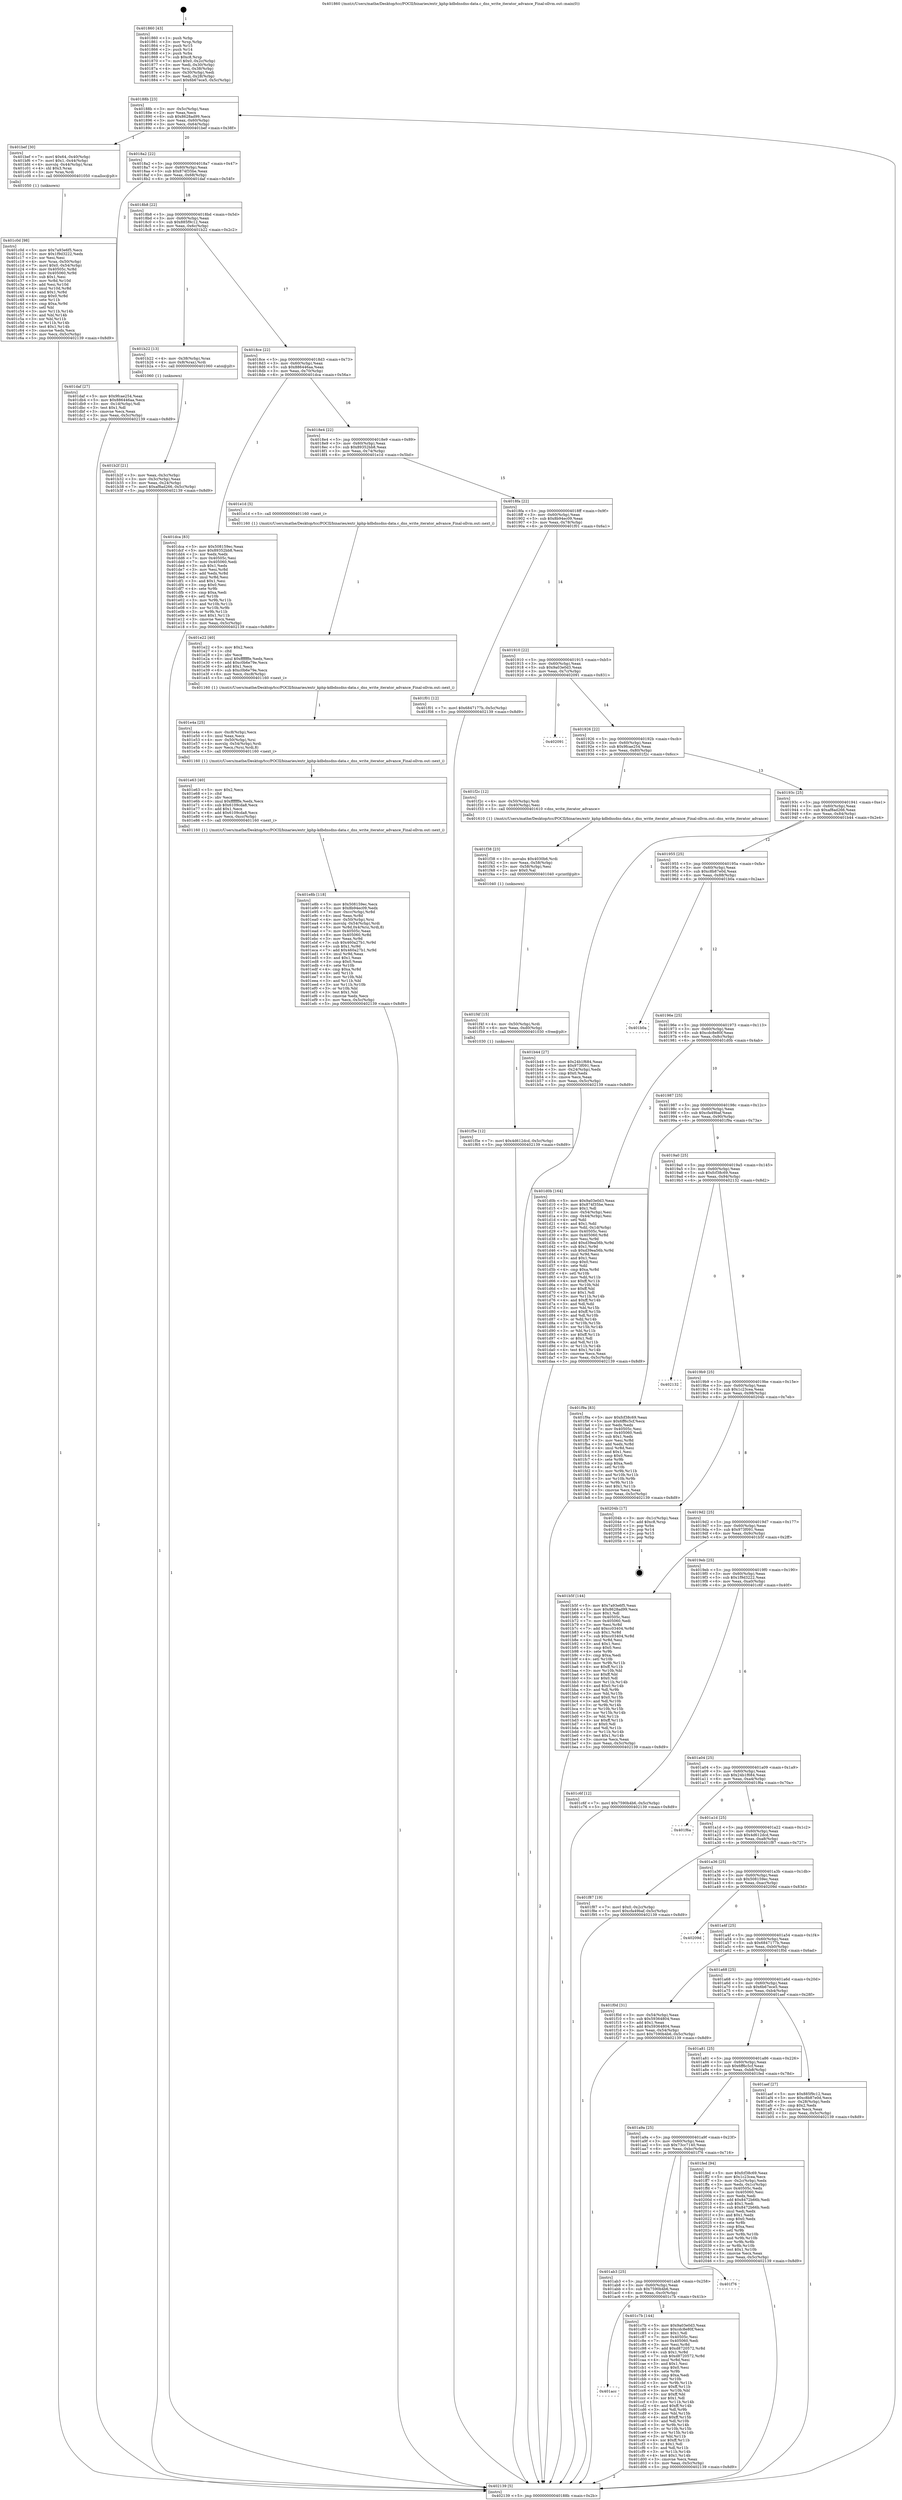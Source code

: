 digraph "0x401860" {
  label = "0x401860 (/mnt/c/Users/mathe/Desktop/tcc/POCII/binaries/extr_kphp-kdbdnsdns-data.c_dns_write_iterator_advance_Final-ollvm.out::main(0))"
  labelloc = "t"
  node[shape=record]

  Entry [label="",width=0.3,height=0.3,shape=circle,fillcolor=black,style=filled]
  "0x40188b" [label="{
     0x40188b [23]\l
     | [instrs]\l
     &nbsp;&nbsp;0x40188b \<+3\>: mov -0x5c(%rbp),%eax\l
     &nbsp;&nbsp;0x40188e \<+2\>: mov %eax,%ecx\l
     &nbsp;&nbsp;0x401890 \<+6\>: sub $0x8628ad99,%ecx\l
     &nbsp;&nbsp;0x401896 \<+3\>: mov %eax,-0x60(%rbp)\l
     &nbsp;&nbsp;0x401899 \<+3\>: mov %ecx,-0x64(%rbp)\l
     &nbsp;&nbsp;0x40189c \<+6\>: je 0000000000401bef \<main+0x38f\>\l
  }"]
  "0x401bef" [label="{
     0x401bef [30]\l
     | [instrs]\l
     &nbsp;&nbsp;0x401bef \<+7\>: movl $0x64,-0x40(%rbp)\l
     &nbsp;&nbsp;0x401bf6 \<+7\>: movl $0x1,-0x44(%rbp)\l
     &nbsp;&nbsp;0x401bfd \<+4\>: movslq -0x44(%rbp),%rax\l
     &nbsp;&nbsp;0x401c01 \<+4\>: shl $0x3,%rax\l
     &nbsp;&nbsp;0x401c05 \<+3\>: mov %rax,%rdi\l
     &nbsp;&nbsp;0x401c08 \<+5\>: call 0000000000401050 \<malloc@plt\>\l
     | [calls]\l
     &nbsp;&nbsp;0x401050 \{1\} (unknown)\l
  }"]
  "0x4018a2" [label="{
     0x4018a2 [22]\l
     | [instrs]\l
     &nbsp;&nbsp;0x4018a2 \<+5\>: jmp 00000000004018a7 \<main+0x47\>\l
     &nbsp;&nbsp;0x4018a7 \<+3\>: mov -0x60(%rbp),%eax\l
     &nbsp;&nbsp;0x4018aa \<+5\>: sub $0x874f35be,%eax\l
     &nbsp;&nbsp;0x4018af \<+3\>: mov %eax,-0x68(%rbp)\l
     &nbsp;&nbsp;0x4018b2 \<+6\>: je 0000000000401daf \<main+0x54f\>\l
  }"]
  Exit [label="",width=0.3,height=0.3,shape=circle,fillcolor=black,style=filled,peripheries=2]
  "0x401daf" [label="{
     0x401daf [27]\l
     | [instrs]\l
     &nbsp;&nbsp;0x401daf \<+5\>: mov $0x9fcae254,%eax\l
     &nbsp;&nbsp;0x401db4 \<+5\>: mov $0x886446aa,%ecx\l
     &nbsp;&nbsp;0x401db9 \<+3\>: mov -0x1d(%rbp),%dl\l
     &nbsp;&nbsp;0x401dbc \<+3\>: test $0x1,%dl\l
     &nbsp;&nbsp;0x401dbf \<+3\>: cmovne %ecx,%eax\l
     &nbsp;&nbsp;0x401dc2 \<+3\>: mov %eax,-0x5c(%rbp)\l
     &nbsp;&nbsp;0x401dc5 \<+5\>: jmp 0000000000402139 \<main+0x8d9\>\l
  }"]
  "0x4018b8" [label="{
     0x4018b8 [22]\l
     | [instrs]\l
     &nbsp;&nbsp;0x4018b8 \<+5\>: jmp 00000000004018bd \<main+0x5d\>\l
     &nbsp;&nbsp;0x4018bd \<+3\>: mov -0x60(%rbp),%eax\l
     &nbsp;&nbsp;0x4018c0 \<+5\>: sub $0x885f9c12,%eax\l
     &nbsp;&nbsp;0x4018c5 \<+3\>: mov %eax,-0x6c(%rbp)\l
     &nbsp;&nbsp;0x4018c8 \<+6\>: je 0000000000401b22 \<main+0x2c2\>\l
  }"]
  "0x401f5e" [label="{
     0x401f5e [12]\l
     | [instrs]\l
     &nbsp;&nbsp;0x401f5e \<+7\>: movl $0x4d612dcd,-0x5c(%rbp)\l
     &nbsp;&nbsp;0x401f65 \<+5\>: jmp 0000000000402139 \<main+0x8d9\>\l
  }"]
  "0x401b22" [label="{
     0x401b22 [13]\l
     | [instrs]\l
     &nbsp;&nbsp;0x401b22 \<+4\>: mov -0x38(%rbp),%rax\l
     &nbsp;&nbsp;0x401b26 \<+4\>: mov 0x8(%rax),%rdi\l
     &nbsp;&nbsp;0x401b2a \<+5\>: call 0000000000401060 \<atoi@plt\>\l
     | [calls]\l
     &nbsp;&nbsp;0x401060 \{1\} (unknown)\l
  }"]
  "0x4018ce" [label="{
     0x4018ce [22]\l
     | [instrs]\l
     &nbsp;&nbsp;0x4018ce \<+5\>: jmp 00000000004018d3 \<main+0x73\>\l
     &nbsp;&nbsp;0x4018d3 \<+3\>: mov -0x60(%rbp),%eax\l
     &nbsp;&nbsp;0x4018d6 \<+5\>: sub $0x886446aa,%eax\l
     &nbsp;&nbsp;0x4018db \<+3\>: mov %eax,-0x70(%rbp)\l
     &nbsp;&nbsp;0x4018de \<+6\>: je 0000000000401dca \<main+0x56a\>\l
  }"]
  "0x401f4f" [label="{
     0x401f4f [15]\l
     | [instrs]\l
     &nbsp;&nbsp;0x401f4f \<+4\>: mov -0x50(%rbp),%rdi\l
     &nbsp;&nbsp;0x401f53 \<+6\>: mov %eax,-0xd0(%rbp)\l
     &nbsp;&nbsp;0x401f59 \<+5\>: call 0000000000401030 \<free@plt\>\l
     | [calls]\l
     &nbsp;&nbsp;0x401030 \{1\} (unknown)\l
  }"]
  "0x401dca" [label="{
     0x401dca [83]\l
     | [instrs]\l
     &nbsp;&nbsp;0x401dca \<+5\>: mov $0x508159ec,%eax\l
     &nbsp;&nbsp;0x401dcf \<+5\>: mov $0x89352bb8,%ecx\l
     &nbsp;&nbsp;0x401dd4 \<+2\>: xor %edx,%edx\l
     &nbsp;&nbsp;0x401dd6 \<+7\>: mov 0x40505c,%esi\l
     &nbsp;&nbsp;0x401ddd \<+7\>: mov 0x405060,%edi\l
     &nbsp;&nbsp;0x401de4 \<+3\>: sub $0x1,%edx\l
     &nbsp;&nbsp;0x401de7 \<+3\>: mov %esi,%r8d\l
     &nbsp;&nbsp;0x401dea \<+3\>: add %edx,%r8d\l
     &nbsp;&nbsp;0x401ded \<+4\>: imul %r8d,%esi\l
     &nbsp;&nbsp;0x401df1 \<+3\>: and $0x1,%esi\l
     &nbsp;&nbsp;0x401df4 \<+3\>: cmp $0x0,%esi\l
     &nbsp;&nbsp;0x401df7 \<+4\>: sete %r9b\l
     &nbsp;&nbsp;0x401dfb \<+3\>: cmp $0xa,%edi\l
     &nbsp;&nbsp;0x401dfe \<+4\>: setl %r10b\l
     &nbsp;&nbsp;0x401e02 \<+3\>: mov %r9b,%r11b\l
     &nbsp;&nbsp;0x401e05 \<+3\>: and %r10b,%r11b\l
     &nbsp;&nbsp;0x401e08 \<+3\>: xor %r10b,%r9b\l
     &nbsp;&nbsp;0x401e0b \<+3\>: or %r9b,%r11b\l
     &nbsp;&nbsp;0x401e0e \<+4\>: test $0x1,%r11b\l
     &nbsp;&nbsp;0x401e12 \<+3\>: cmovne %ecx,%eax\l
     &nbsp;&nbsp;0x401e15 \<+3\>: mov %eax,-0x5c(%rbp)\l
     &nbsp;&nbsp;0x401e18 \<+5\>: jmp 0000000000402139 \<main+0x8d9\>\l
  }"]
  "0x4018e4" [label="{
     0x4018e4 [22]\l
     | [instrs]\l
     &nbsp;&nbsp;0x4018e4 \<+5\>: jmp 00000000004018e9 \<main+0x89\>\l
     &nbsp;&nbsp;0x4018e9 \<+3\>: mov -0x60(%rbp),%eax\l
     &nbsp;&nbsp;0x4018ec \<+5\>: sub $0x89352bb8,%eax\l
     &nbsp;&nbsp;0x4018f1 \<+3\>: mov %eax,-0x74(%rbp)\l
     &nbsp;&nbsp;0x4018f4 \<+6\>: je 0000000000401e1d \<main+0x5bd\>\l
  }"]
  "0x401f38" [label="{
     0x401f38 [23]\l
     | [instrs]\l
     &nbsp;&nbsp;0x401f38 \<+10\>: movabs $0x4030b6,%rdi\l
     &nbsp;&nbsp;0x401f42 \<+3\>: mov %eax,-0x58(%rbp)\l
     &nbsp;&nbsp;0x401f45 \<+3\>: mov -0x58(%rbp),%esi\l
     &nbsp;&nbsp;0x401f48 \<+2\>: mov $0x0,%al\l
     &nbsp;&nbsp;0x401f4a \<+5\>: call 0000000000401040 \<printf@plt\>\l
     | [calls]\l
     &nbsp;&nbsp;0x401040 \{1\} (unknown)\l
  }"]
  "0x401e1d" [label="{
     0x401e1d [5]\l
     | [instrs]\l
     &nbsp;&nbsp;0x401e1d \<+5\>: call 0000000000401160 \<next_i\>\l
     | [calls]\l
     &nbsp;&nbsp;0x401160 \{1\} (/mnt/c/Users/mathe/Desktop/tcc/POCII/binaries/extr_kphp-kdbdnsdns-data.c_dns_write_iterator_advance_Final-ollvm.out::next_i)\l
  }"]
  "0x4018fa" [label="{
     0x4018fa [22]\l
     | [instrs]\l
     &nbsp;&nbsp;0x4018fa \<+5\>: jmp 00000000004018ff \<main+0x9f\>\l
     &nbsp;&nbsp;0x4018ff \<+3\>: mov -0x60(%rbp),%eax\l
     &nbsp;&nbsp;0x401902 \<+5\>: sub $0x8b94ec09,%eax\l
     &nbsp;&nbsp;0x401907 \<+3\>: mov %eax,-0x78(%rbp)\l
     &nbsp;&nbsp;0x40190a \<+6\>: je 0000000000401f01 \<main+0x6a1\>\l
  }"]
  "0x401e8b" [label="{
     0x401e8b [118]\l
     | [instrs]\l
     &nbsp;&nbsp;0x401e8b \<+5\>: mov $0x508159ec,%ecx\l
     &nbsp;&nbsp;0x401e90 \<+5\>: mov $0x8b94ec09,%edx\l
     &nbsp;&nbsp;0x401e95 \<+7\>: mov -0xcc(%rbp),%r8d\l
     &nbsp;&nbsp;0x401e9c \<+4\>: imul %eax,%r8d\l
     &nbsp;&nbsp;0x401ea0 \<+4\>: mov -0x50(%rbp),%rsi\l
     &nbsp;&nbsp;0x401ea4 \<+4\>: movslq -0x54(%rbp),%rdi\l
     &nbsp;&nbsp;0x401ea8 \<+5\>: mov %r8d,0x4(%rsi,%rdi,8)\l
     &nbsp;&nbsp;0x401ead \<+7\>: mov 0x40505c,%eax\l
     &nbsp;&nbsp;0x401eb4 \<+8\>: mov 0x405060,%r8d\l
     &nbsp;&nbsp;0x401ebc \<+3\>: mov %eax,%r9d\l
     &nbsp;&nbsp;0x401ebf \<+7\>: sub $0x460a27b1,%r9d\l
     &nbsp;&nbsp;0x401ec6 \<+4\>: sub $0x1,%r9d\l
     &nbsp;&nbsp;0x401eca \<+7\>: add $0x460a27b1,%r9d\l
     &nbsp;&nbsp;0x401ed1 \<+4\>: imul %r9d,%eax\l
     &nbsp;&nbsp;0x401ed5 \<+3\>: and $0x1,%eax\l
     &nbsp;&nbsp;0x401ed8 \<+3\>: cmp $0x0,%eax\l
     &nbsp;&nbsp;0x401edb \<+4\>: sete %r10b\l
     &nbsp;&nbsp;0x401edf \<+4\>: cmp $0xa,%r8d\l
     &nbsp;&nbsp;0x401ee3 \<+4\>: setl %r11b\l
     &nbsp;&nbsp;0x401ee7 \<+3\>: mov %r10b,%bl\l
     &nbsp;&nbsp;0x401eea \<+3\>: and %r11b,%bl\l
     &nbsp;&nbsp;0x401eed \<+3\>: xor %r11b,%r10b\l
     &nbsp;&nbsp;0x401ef0 \<+3\>: or %r10b,%bl\l
     &nbsp;&nbsp;0x401ef3 \<+3\>: test $0x1,%bl\l
     &nbsp;&nbsp;0x401ef6 \<+3\>: cmovne %edx,%ecx\l
     &nbsp;&nbsp;0x401ef9 \<+3\>: mov %ecx,-0x5c(%rbp)\l
     &nbsp;&nbsp;0x401efc \<+5\>: jmp 0000000000402139 \<main+0x8d9\>\l
  }"]
  "0x401f01" [label="{
     0x401f01 [12]\l
     | [instrs]\l
     &nbsp;&nbsp;0x401f01 \<+7\>: movl $0x6847177b,-0x5c(%rbp)\l
     &nbsp;&nbsp;0x401f08 \<+5\>: jmp 0000000000402139 \<main+0x8d9\>\l
  }"]
  "0x401910" [label="{
     0x401910 [22]\l
     | [instrs]\l
     &nbsp;&nbsp;0x401910 \<+5\>: jmp 0000000000401915 \<main+0xb5\>\l
     &nbsp;&nbsp;0x401915 \<+3\>: mov -0x60(%rbp),%eax\l
     &nbsp;&nbsp;0x401918 \<+5\>: sub $0x9a03e0d3,%eax\l
     &nbsp;&nbsp;0x40191d \<+3\>: mov %eax,-0x7c(%rbp)\l
     &nbsp;&nbsp;0x401920 \<+6\>: je 0000000000402091 \<main+0x831\>\l
  }"]
  "0x401e63" [label="{
     0x401e63 [40]\l
     | [instrs]\l
     &nbsp;&nbsp;0x401e63 \<+5\>: mov $0x2,%ecx\l
     &nbsp;&nbsp;0x401e68 \<+1\>: cltd\l
     &nbsp;&nbsp;0x401e69 \<+2\>: idiv %ecx\l
     &nbsp;&nbsp;0x401e6b \<+6\>: imul $0xfffffffe,%edx,%ecx\l
     &nbsp;&nbsp;0x401e71 \<+6\>: sub $0x6109cda8,%ecx\l
     &nbsp;&nbsp;0x401e77 \<+3\>: add $0x1,%ecx\l
     &nbsp;&nbsp;0x401e7a \<+6\>: add $0x6109cda8,%ecx\l
     &nbsp;&nbsp;0x401e80 \<+6\>: mov %ecx,-0xcc(%rbp)\l
     &nbsp;&nbsp;0x401e86 \<+5\>: call 0000000000401160 \<next_i\>\l
     | [calls]\l
     &nbsp;&nbsp;0x401160 \{1\} (/mnt/c/Users/mathe/Desktop/tcc/POCII/binaries/extr_kphp-kdbdnsdns-data.c_dns_write_iterator_advance_Final-ollvm.out::next_i)\l
  }"]
  "0x402091" [label="{
     0x402091\l
  }", style=dashed]
  "0x401926" [label="{
     0x401926 [22]\l
     | [instrs]\l
     &nbsp;&nbsp;0x401926 \<+5\>: jmp 000000000040192b \<main+0xcb\>\l
     &nbsp;&nbsp;0x40192b \<+3\>: mov -0x60(%rbp),%eax\l
     &nbsp;&nbsp;0x40192e \<+5\>: sub $0x9fcae254,%eax\l
     &nbsp;&nbsp;0x401933 \<+3\>: mov %eax,-0x80(%rbp)\l
     &nbsp;&nbsp;0x401936 \<+6\>: je 0000000000401f2c \<main+0x6cc\>\l
  }"]
  "0x401e4a" [label="{
     0x401e4a [25]\l
     | [instrs]\l
     &nbsp;&nbsp;0x401e4a \<+6\>: mov -0xc8(%rbp),%ecx\l
     &nbsp;&nbsp;0x401e50 \<+3\>: imul %eax,%ecx\l
     &nbsp;&nbsp;0x401e53 \<+4\>: mov -0x50(%rbp),%rsi\l
     &nbsp;&nbsp;0x401e57 \<+4\>: movslq -0x54(%rbp),%rdi\l
     &nbsp;&nbsp;0x401e5b \<+3\>: mov %ecx,(%rsi,%rdi,8)\l
     &nbsp;&nbsp;0x401e5e \<+5\>: call 0000000000401160 \<next_i\>\l
     | [calls]\l
     &nbsp;&nbsp;0x401160 \{1\} (/mnt/c/Users/mathe/Desktop/tcc/POCII/binaries/extr_kphp-kdbdnsdns-data.c_dns_write_iterator_advance_Final-ollvm.out::next_i)\l
  }"]
  "0x401f2c" [label="{
     0x401f2c [12]\l
     | [instrs]\l
     &nbsp;&nbsp;0x401f2c \<+4\>: mov -0x50(%rbp),%rdi\l
     &nbsp;&nbsp;0x401f30 \<+3\>: mov -0x40(%rbp),%esi\l
     &nbsp;&nbsp;0x401f33 \<+5\>: call 0000000000401610 \<dns_write_iterator_advance\>\l
     | [calls]\l
     &nbsp;&nbsp;0x401610 \{1\} (/mnt/c/Users/mathe/Desktop/tcc/POCII/binaries/extr_kphp-kdbdnsdns-data.c_dns_write_iterator_advance_Final-ollvm.out::dns_write_iterator_advance)\l
  }"]
  "0x40193c" [label="{
     0x40193c [25]\l
     | [instrs]\l
     &nbsp;&nbsp;0x40193c \<+5\>: jmp 0000000000401941 \<main+0xe1\>\l
     &nbsp;&nbsp;0x401941 \<+3\>: mov -0x60(%rbp),%eax\l
     &nbsp;&nbsp;0x401944 \<+5\>: sub $0xaf8ad266,%eax\l
     &nbsp;&nbsp;0x401949 \<+6\>: mov %eax,-0x84(%rbp)\l
     &nbsp;&nbsp;0x40194f \<+6\>: je 0000000000401b44 \<main+0x2e4\>\l
  }"]
  "0x401e22" [label="{
     0x401e22 [40]\l
     | [instrs]\l
     &nbsp;&nbsp;0x401e22 \<+5\>: mov $0x2,%ecx\l
     &nbsp;&nbsp;0x401e27 \<+1\>: cltd\l
     &nbsp;&nbsp;0x401e28 \<+2\>: idiv %ecx\l
     &nbsp;&nbsp;0x401e2a \<+6\>: imul $0xfffffffe,%edx,%ecx\l
     &nbsp;&nbsp;0x401e30 \<+6\>: add $0xc0b6e79e,%ecx\l
     &nbsp;&nbsp;0x401e36 \<+3\>: add $0x1,%ecx\l
     &nbsp;&nbsp;0x401e39 \<+6\>: sub $0xc0b6e79e,%ecx\l
     &nbsp;&nbsp;0x401e3f \<+6\>: mov %ecx,-0xc8(%rbp)\l
     &nbsp;&nbsp;0x401e45 \<+5\>: call 0000000000401160 \<next_i\>\l
     | [calls]\l
     &nbsp;&nbsp;0x401160 \{1\} (/mnt/c/Users/mathe/Desktop/tcc/POCII/binaries/extr_kphp-kdbdnsdns-data.c_dns_write_iterator_advance_Final-ollvm.out::next_i)\l
  }"]
  "0x401b44" [label="{
     0x401b44 [27]\l
     | [instrs]\l
     &nbsp;&nbsp;0x401b44 \<+5\>: mov $0x24b1f684,%eax\l
     &nbsp;&nbsp;0x401b49 \<+5\>: mov $0x973f091,%ecx\l
     &nbsp;&nbsp;0x401b4e \<+3\>: mov -0x24(%rbp),%edx\l
     &nbsp;&nbsp;0x401b51 \<+3\>: cmp $0x0,%edx\l
     &nbsp;&nbsp;0x401b54 \<+3\>: cmove %ecx,%eax\l
     &nbsp;&nbsp;0x401b57 \<+3\>: mov %eax,-0x5c(%rbp)\l
     &nbsp;&nbsp;0x401b5a \<+5\>: jmp 0000000000402139 \<main+0x8d9\>\l
  }"]
  "0x401955" [label="{
     0x401955 [25]\l
     | [instrs]\l
     &nbsp;&nbsp;0x401955 \<+5\>: jmp 000000000040195a \<main+0xfa\>\l
     &nbsp;&nbsp;0x40195a \<+3\>: mov -0x60(%rbp),%eax\l
     &nbsp;&nbsp;0x40195d \<+5\>: sub $0xc8b87e0d,%eax\l
     &nbsp;&nbsp;0x401962 \<+6\>: mov %eax,-0x88(%rbp)\l
     &nbsp;&nbsp;0x401968 \<+6\>: je 0000000000401b0a \<main+0x2aa\>\l
  }"]
  "0x401acc" [label="{
     0x401acc\l
  }", style=dashed]
  "0x401b0a" [label="{
     0x401b0a\l
  }", style=dashed]
  "0x40196e" [label="{
     0x40196e [25]\l
     | [instrs]\l
     &nbsp;&nbsp;0x40196e \<+5\>: jmp 0000000000401973 \<main+0x113\>\l
     &nbsp;&nbsp;0x401973 \<+3\>: mov -0x60(%rbp),%eax\l
     &nbsp;&nbsp;0x401976 \<+5\>: sub $0xcdc8e80f,%eax\l
     &nbsp;&nbsp;0x40197b \<+6\>: mov %eax,-0x8c(%rbp)\l
     &nbsp;&nbsp;0x401981 \<+6\>: je 0000000000401d0b \<main+0x4ab\>\l
  }"]
  "0x401c7b" [label="{
     0x401c7b [144]\l
     | [instrs]\l
     &nbsp;&nbsp;0x401c7b \<+5\>: mov $0x9a03e0d3,%eax\l
     &nbsp;&nbsp;0x401c80 \<+5\>: mov $0xcdc8e80f,%ecx\l
     &nbsp;&nbsp;0x401c85 \<+2\>: mov $0x1,%dl\l
     &nbsp;&nbsp;0x401c87 \<+7\>: mov 0x40505c,%esi\l
     &nbsp;&nbsp;0x401c8e \<+7\>: mov 0x405060,%edi\l
     &nbsp;&nbsp;0x401c95 \<+3\>: mov %esi,%r8d\l
     &nbsp;&nbsp;0x401c98 \<+7\>: add $0xd8720572,%r8d\l
     &nbsp;&nbsp;0x401c9f \<+4\>: sub $0x1,%r8d\l
     &nbsp;&nbsp;0x401ca3 \<+7\>: sub $0xd8720572,%r8d\l
     &nbsp;&nbsp;0x401caa \<+4\>: imul %r8d,%esi\l
     &nbsp;&nbsp;0x401cae \<+3\>: and $0x1,%esi\l
     &nbsp;&nbsp;0x401cb1 \<+3\>: cmp $0x0,%esi\l
     &nbsp;&nbsp;0x401cb4 \<+4\>: sete %r9b\l
     &nbsp;&nbsp;0x401cb8 \<+3\>: cmp $0xa,%edi\l
     &nbsp;&nbsp;0x401cbb \<+4\>: setl %r10b\l
     &nbsp;&nbsp;0x401cbf \<+3\>: mov %r9b,%r11b\l
     &nbsp;&nbsp;0x401cc2 \<+4\>: xor $0xff,%r11b\l
     &nbsp;&nbsp;0x401cc6 \<+3\>: mov %r10b,%bl\l
     &nbsp;&nbsp;0x401cc9 \<+3\>: xor $0xff,%bl\l
     &nbsp;&nbsp;0x401ccc \<+3\>: xor $0x1,%dl\l
     &nbsp;&nbsp;0x401ccf \<+3\>: mov %r11b,%r14b\l
     &nbsp;&nbsp;0x401cd2 \<+4\>: and $0xff,%r14b\l
     &nbsp;&nbsp;0x401cd6 \<+3\>: and %dl,%r9b\l
     &nbsp;&nbsp;0x401cd9 \<+3\>: mov %bl,%r15b\l
     &nbsp;&nbsp;0x401cdc \<+4\>: and $0xff,%r15b\l
     &nbsp;&nbsp;0x401ce0 \<+3\>: and %dl,%r10b\l
     &nbsp;&nbsp;0x401ce3 \<+3\>: or %r9b,%r14b\l
     &nbsp;&nbsp;0x401ce6 \<+3\>: or %r10b,%r15b\l
     &nbsp;&nbsp;0x401ce9 \<+3\>: xor %r15b,%r14b\l
     &nbsp;&nbsp;0x401cec \<+3\>: or %bl,%r11b\l
     &nbsp;&nbsp;0x401cef \<+4\>: xor $0xff,%r11b\l
     &nbsp;&nbsp;0x401cf3 \<+3\>: or $0x1,%dl\l
     &nbsp;&nbsp;0x401cf6 \<+3\>: and %dl,%r11b\l
     &nbsp;&nbsp;0x401cf9 \<+3\>: or %r11b,%r14b\l
     &nbsp;&nbsp;0x401cfc \<+4\>: test $0x1,%r14b\l
     &nbsp;&nbsp;0x401d00 \<+3\>: cmovne %ecx,%eax\l
     &nbsp;&nbsp;0x401d03 \<+3\>: mov %eax,-0x5c(%rbp)\l
     &nbsp;&nbsp;0x401d06 \<+5\>: jmp 0000000000402139 \<main+0x8d9\>\l
  }"]
  "0x401d0b" [label="{
     0x401d0b [164]\l
     | [instrs]\l
     &nbsp;&nbsp;0x401d0b \<+5\>: mov $0x9a03e0d3,%eax\l
     &nbsp;&nbsp;0x401d10 \<+5\>: mov $0x874f35be,%ecx\l
     &nbsp;&nbsp;0x401d15 \<+2\>: mov $0x1,%dl\l
     &nbsp;&nbsp;0x401d17 \<+3\>: mov -0x54(%rbp),%esi\l
     &nbsp;&nbsp;0x401d1a \<+3\>: cmp -0x44(%rbp),%esi\l
     &nbsp;&nbsp;0x401d1d \<+4\>: setl %dil\l
     &nbsp;&nbsp;0x401d21 \<+4\>: and $0x1,%dil\l
     &nbsp;&nbsp;0x401d25 \<+4\>: mov %dil,-0x1d(%rbp)\l
     &nbsp;&nbsp;0x401d29 \<+7\>: mov 0x40505c,%esi\l
     &nbsp;&nbsp;0x401d30 \<+8\>: mov 0x405060,%r8d\l
     &nbsp;&nbsp;0x401d38 \<+3\>: mov %esi,%r9d\l
     &nbsp;&nbsp;0x401d3b \<+7\>: add $0xd39ea56b,%r9d\l
     &nbsp;&nbsp;0x401d42 \<+4\>: sub $0x1,%r9d\l
     &nbsp;&nbsp;0x401d46 \<+7\>: sub $0xd39ea56b,%r9d\l
     &nbsp;&nbsp;0x401d4d \<+4\>: imul %r9d,%esi\l
     &nbsp;&nbsp;0x401d51 \<+3\>: and $0x1,%esi\l
     &nbsp;&nbsp;0x401d54 \<+3\>: cmp $0x0,%esi\l
     &nbsp;&nbsp;0x401d57 \<+4\>: sete %dil\l
     &nbsp;&nbsp;0x401d5b \<+4\>: cmp $0xa,%r8d\l
     &nbsp;&nbsp;0x401d5f \<+4\>: setl %r10b\l
     &nbsp;&nbsp;0x401d63 \<+3\>: mov %dil,%r11b\l
     &nbsp;&nbsp;0x401d66 \<+4\>: xor $0xff,%r11b\l
     &nbsp;&nbsp;0x401d6a \<+3\>: mov %r10b,%bl\l
     &nbsp;&nbsp;0x401d6d \<+3\>: xor $0xff,%bl\l
     &nbsp;&nbsp;0x401d70 \<+3\>: xor $0x1,%dl\l
     &nbsp;&nbsp;0x401d73 \<+3\>: mov %r11b,%r14b\l
     &nbsp;&nbsp;0x401d76 \<+4\>: and $0xff,%r14b\l
     &nbsp;&nbsp;0x401d7a \<+3\>: and %dl,%dil\l
     &nbsp;&nbsp;0x401d7d \<+3\>: mov %bl,%r15b\l
     &nbsp;&nbsp;0x401d80 \<+4\>: and $0xff,%r15b\l
     &nbsp;&nbsp;0x401d84 \<+3\>: and %dl,%r10b\l
     &nbsp;&nbsp;0x401d87 \<+3\>: or %dil,%r14b\l
     &nbsp;&nbsp;0x401d8a \<+3\>: or %r10b,%r15b\l
     &nbsp;&nbsp;0x401d8d \<+3\>: xor %r15b,%r14b\l
     &nbsp;&nbsp;0x401d90 \<+3\>: or %bl,%r11b\l
     &nbsp;&nbsp;0x401d93 \<+4\>: xor $0xff,%r11b\l
     &nbsp;&nbsp;0x401d97 \<+3\>: or $0x1,%dl\l
     &nbsp;&nbsp;0x401d9a \<+3\>: and %dl,%r11b\l
     &nbsp;&nbsp;0x401d9d \<+3\>: or %r11b,%r14b\l
     &nbsp;&nbsp;0x401da0 \<+4\>: test $0x1,%r14b\l
     &nbsp;&nbsp;0x401da4 \<+3\>: cmovne %ecx,%eax\l
     &nbsp;&nbsp;0x401da7 \<+3\>: mov %eax,-0x5c(%rbp)\l
     &nbsp;&nbsp;0x401daa \<+5\>: jmp 0000000000402139 \<main+0x8d9\>\l
  }"]
  "0x401987" [label="{
     0x401987 [25]\l
     | [instrs]\l
     &nbsp;&nbsp;0x401987 \<+5\>: jmp 000000000040198c \<main+0x12c\>\l
     &nbsp;&nbsp;0x40198c \<+3\>: mov -0x60(%rbp),%eax\l
     &nbsp;&nbsp;0x40198f \<+5\>: sub $0xcfa49baf,%eax\l
     &nbsp;&nbsp;0x401994 \<+6\>: mov %eax,-0x90(%rbp)\l
     &nbsp;&nbsp;0x40199a \<+6\>: je 0000000000401f9a \<main+0x73a\>\l
  }"]
  "0x401ab3" [label="{
     0x401ab3 [25]\l
     | [instrs]\l
     &nbsp;&nbsp;0x401ab3 \<+5\>: jmp 0000000000401ab8 \<main+0x258\>\l
     &nbsp;&nbsp;0x401ab8 \<+3\>: mov -0x60(%rbp),%eax\l
     &nbsp;&nbsp;0x401abb \<+5\>: sub $0x7590b4b6,%eax\l
     &nbsp;&nbsp;0x401ac0 \<+6\>: mov %eax,-0xc0(%rbp)\l
     &nbsp;&nbsp;0x401ac6 \<+6\>: je 0000000000401c7b \<main+0x41b\>\l
  }"]
  "0x401f9a" [label="{
     0x401f9a [83]\l
     | [instrs]\l
     &nbsp;&nbsp;0x401f9a \<+5\>: mov $0xfcf38c69,%eax\l
     &nbsp;&nbsp;0x401f9f \<+5\>: mov $0x6ff6c5cf,%ecx\l
     &nbsp;&nbsp;0x401fa4 \<+2\>: xor %edx,%edx\l
     &nbsp;&nbsp;0x401fa6 \<+7\>: mov 0x40505c,%esi\l
     &nbsp;&nbsp;0x401fad \<+7\>: mov 0x405060,%edi\l
     &nbsp;&nbsp;0x401fb4 \<+3\>: sub $0x1,%edx\l
     &nbsp;&nbsp;0x401fb7 \<+3\>: mov %esi,%r8d\l
     &nbsp;&nbsp;0x401fba \<+3\>: add %edx,%r8d\l
     &nbsp;&nbsp;0x401fbd \<+4\>: imul %r8d,%esi\l
     &nbsp;&nbsp;0x401fc1 \<+3\>: and $0x1,%esi\l
     &nbsp;&nbsp;0x401fc4 \<+3\>: cmp $0x0,%esi\l
     &nbsp;&nbsp;0x401fc7 \<+4\>: sete %r9b\l
     &nbsp;&nbsp;0x401fcb \<+3\>: cmp $0xa,%edi\l
     &nbsp;&nbsp;0x401fce \<+4\>: setl %r10b\l
     &nbsp;&nbsp;0x401fd2 \<+3\>: mov %r9b,%r11b\l
     &nbsp;&nbsp;0x401fd5 \<+3\>: and %r10b,%r11b\l
     &nbsp;&nbsp;0x401fd8 \<+3\>: xor %r10b,%r9b\l
     &nbsp;&nbsp;0x401fdb \<+3\>: or %r9b,%r11b\l
     &nbsp;&nbsp;0x401fde \<+4\>: test $0x1,%r11b\l
     &nbsp;&nbsp;0x401fe2 \<+3\>: cmovne %ecx,%eax\l
     &nbsp;&nbsp;0x401fe5 \<+3\>: mov %eax,-0x5c(%rbp)\l
     &nbsp;&nbsp;0x401fe8 \<+5\>: jmp 0000000000402139 \<main+0x8d9\>\l
  }"]
  "0x4019a0" [label="{
     0x4019a0 [25]\l
     | [instrs]\l
     &nbsp;&nbsp;0x4019a0 \<+5\>: jmp 00000000004019a5 \<main+0x145\>\l
     &nbsp;&nbsp;0x4019a5 \<+3\>: mov -0x60(%rbp),%eax\l
     &nbsp;&nbsp;0x4019a8 \<+5\>: sub $0xfcf38c69,%eax\l
     &nbsp;&nbsp;0x4019ad \<+6\>: mov %eax,-0x94(%rbp)\l
     &nbsp;&nbsp;0x4019b3 \<+6\>: je 0000000000402132 \<main+0x8d2\>\l
  }"]
  "0x401f76" [label="{
     0x401f76\l
  }", style=dashed]
  "0x402132" [label="{
     0x402132\l
  }", style=dashed]
  "0x4019b9" [label="{
     0x4019b9 [25]\l
     | [instrs]\l
     &nbsp;&nbsp;0x4019b9 \<+5\>: jmp 00000000004019be \<main+0x15e\>\l
     &nbsp;&nbsp;0x4019be \<+3\>: mov -0x60(%rbp),%eax\l
     &nbsp;&nbsp;0x4019c1 \<+5\>: sub $0x1c23cea,%eax\l
     &nbsp;&nbsp;0x4019c6 \<+6\>: mov %eax,-0x98(%rbp)\l
     &nbsp;&nbsp;0x4019cc \<+6\>: je 000000000040204b \<main+0x7eb\>\l
  }"]
  "0x401a9a" [label="{
     0x401a9a [25]\l
     | [instrs]\l
     &nbsp;&nbsp;0x401a9a \<+5\>: jmp 0000000000401a9f \<main+0x23f\>\l
     &nbsp;&nbsp;0x401a9f \<+3\>: mov -0x60(%rbp),%eax\l
     &nbsp;&nbsp;0x401aa2 \<+5\>: sub $0x73cc7140,%eax\l
     &nbsp;&nbsp;0x401aa7 \<+6\>: mov %eax,-0xbc(%rbp)\l
     &nbsp;&nbsp;0x401aad \<+6\>: je 0000000000401f76 \<main+0x716\>\l
  }"]
  "0x40204b" [label="{
     0x40204b [17]\l
     | [instrs]\l
     &nbsp;&nbsp;0x40204b \<+3\>: mov -0x1c(%rbp),%eax\l
     &nbsp;&nbsp;0x40204e \<+7\>: add $0xc8,%rsp\l
     &nbsp;&nbsp;0x402055 \<+1\>: pop %rbx\l
     &nbsp;&nbsp;0x402056 \<+2\>: pop %r14\l
     &nbsp;&nbsp;0x402058 \<+2\>: pop %r15\l
     &nbsp;&nbsp;0x40205a \<+1\>: pop %rbp\l
     &nbsp;&nbsp;0x40205b \<+1\>: ret\l
  }"]
  "0x4019d2" [label="{
     0x4019d2 [25]\l
     | [instrs]\l
     &nbsp;&nbsp;0x4019d2 \<+5\>: jmp 00000000004019d7 \<main+0x177\>\l
     &nbsp;&nbsp;0x4019d7 \<+3\>: mov -0x60(%rbp),%eax\l
     &nbsp;&nbsp;0x4019da \<+5\>: sub $0x973f091,%eax\l
     &nbsp;&nbsp;0x4019df \<+6\>: mov %eax,-0x9c(%rbp)\l
     &nbsp;&nbsp;0x4019e5 \<+6\>: je 0000000000401b5f \<main+0x2ff\>\l
  }"]
  "0x401fed" [label="{
     0x401fed [94]\l
     | [instrs]\l
     &nbsp;&nbsp;0x401fed \<+5\>: mov $0xfcf38c69,%eax\l
     &nbsp;&nbsp;0x401ff2 \<+5\>: mov $0x1c23cea,%ecx\l
     &nbsp;&nbsp;0x401ff7 \<+3\>: mov -0x2c(%rbp),%edx\l
     &nbsp;&nbsp;0x401ffa \<+3\>: mov %edx,-0x1c(%rbp)\l
     &nbsp;&nbsp;0x401ffd \<+7\>: mov 0x40505c,%edx\l
     &nbsp;&nbsp;0x402004 \<+7\>: mov 0x405060,%esi\l
     &nbsp;&nbsp;0x40200b \<+2\>: mov %edx,%edi\l
     &nbsp;&nbsp;0x40200d \<+6\>: add $0x8472b66b,%edi\l
     &nbsp;&nbsp;0x402013 \<+3\>: sub $0x1,%edi\l
     &nbsp;&nbsp;0x402016 \<+6\>: sub $0x8472b66b,%edi\l
     &nbsp;&nbsp;0x40201c \<+3\>: imul %edi,%edx\l
     &nbsp;&nbsp;0x40201f \<+3\>: and $0x1,%edx\l
     &nbsp;&nbsp;0x402022 \<+3\>: cmp $0x0,%edx\l
     &nbsp;&nbsp;0x402025 \<+4\>: sete %r8b\l
     &nbsp;&nbsp;0x402029 \<+3\>: cmp $0xa,%esi\l
     &nbsp;&nbsp;0x40202c \<+4\>: setl %r9b\l
     &nbsp;&nbsp;0x402030 \<+3\>: mov %r8b,%r10b\l
     &nbsp;&nbsp;0x402033 \<+3\>: and %r9b,%r10b\l
     &nbsp;&nbsp;0x402036 \<+3\>: xor %r9b,%r8b\l
     &nbsp;&nbsp;0x402039 \<+3\>: or %r8b,%r10b\l
     &nbsp;&nbsp;0x40203c \<+4\>: test $0x1,%r10b\l
     &nbsp;&nbsp;0x402040 \<+3\>: cmovne %ecx,%eax\l
     &nbsp;&nbsp;0x402043 \<+3\>: mov %eax,-0x5c(%rbp)\l
     &nbsp;&nbsp;0x402046 \<+5\>: jmp 0000000000402139 \<main+0x8d9\>\l
  }"]
  "0x401b5f" [label="{
     0x401b5f [144]\l
     | [instrs]\l
     &nbsp;&nbsp;0x401b5f \<+5\>: mov $0x7a93e6f5,%eax\l
     &nbsp;&nbsp;0x401b64 \<+5\>: mov $0x8628ad99,%ecx\l
     &nbsp;&nbsp;0x401b69 \<+2\>: mov $0x1,%dl\l
     &nbsp;&nbsp;0x401b6b \<+7\>: mov 0x40505c,%esi\l
     &nbsp;&nbsp;0x401b72 \<+7\>: mov 0x405060,%edi\l
     &nbsp;&nbsp;0x401b79 \<+3\>: mov %esi,%r8d\l
     &nbsp;&nbsp;0x401b7c \<+7\>: add $0xcc03404,%r8d\l
     &nbsp;&nbsp;0x401b83 \<+4\>: sub $0x1,%r8d\l
     &nbsp;&nbsp;0x401b87 \<+7\>: sub $0xcc03404,%r8d\l
     &nbsp;&nbsp;0x401b8e \<+4\>: imul %r8d,%esi\l
     &nbsp;&nbsp;0x401b92 \<+3\>: and $0x1,%esi\l
     &nbsp;&nbsp;0x401b95 \<+3\>: cmp $0x0,%esi\l
     &nbsp;&nbsp;0x401b98 \<+4\>: sete %r9b\l
     &nbsp;&nbsp;0x401b9c \<+3\>: cmp $0xa,%edi\l
     &nbsp;&nbsp;0x401b9f \<+4\>: setl %r10b\l
     &nbsp;&nbsp;0x401ba3 \<+3\>: mov %r9b,%r11b\l
     &nbsp;&nbsp;0x401ba6 \<+4\>: xor $0xff,%r11b\l
     &nbsp;&nbsp;0x401baa \<+3\>: mov %r10b,%bl\l
     &nbsp;&nbsp;0x401bad \<+3\>: xor $0xff,%bl\l
     &nbsp;&nbsp;0x401bb0 \<+3\>: xor $0x0,%dl\l
     &nbsp;&nbsp;0x401bb3 \<+3\>: mov %r11b,%r14b\l
     &nbsp;&nbsp;0x401bb6 \<+4\>: and $0x0,%r14b\l
     &nbsp;&nbsp;0x401bba \<+3\>: and %dl,%r9b\l
     &nbsp;&nbsp;0x401bbd \<+3\>: mov %bl,%r15b\l
     &nbsp;&nbsp;0x401bc0 \<+4\>: and $0x0,%r15b\l
     &nbsp;&nbsp;0x401bc4 \<+3\>: and %dl,%r10b\l
     &nbsp;&nbsp;0x401bc7 \<+3\>: or %r9b,%r14b\l
     &nbsp;&nbsp;0x401bca \<+3\>: or %r10b,%r15b\l
     &nbsp;&nbsp;0x401bcd \<+3\>: xor %r15b,%r14b\l
     &nbsp;&nbsp;0x401bd0 \<+3\>: or %bl,%r11b\l
     &nbsp;&nbsp;0x401bd3 \<+4\>: xor $0xff,%r11b\l
     &nbsp;&nbsp;0x401bd7 \<+3\>: or $0x0,%dl\l
     &nbsp;&nbsp;0x401bda \<+3\>: and %dl,%r11b\l
     &nbsp;&nbsp;0x401bdd \<+3\>: or %r11b,%r14b\l
     &nbsp;&nbsp;0x401be0 \<+4\>: test $0x1,%r14b\l
     &nbsp;&nbsp;0x401be4 \<+3\>: cmovne %ecx,%eax\l
     &nbsp;&nbsp;0x401be7 \<+3\>: mov %eax,-0x5c(%rbp)\l
     &nbsp;&nbsp;0x401bea \<+5\>: jmp 0000000000402139 \<main+0x8d9\>\l
  }"]
  "0x4019eb" [label="{
     0x4019eb [25]\l
     | [instrs]\l
     &nbsp;&nbsp;0x4019eb \<+5\>: jmp 00000000004019f0 \<main+0x190\>\l
     &nbsp;&nbsp;0x4019f0 \<+3\>: mov -0x60(%rbp),%eax\l
     &nbsp;&nbsp;0x4019f3 \<+5\>: sub $0x1f9d3222,%eax\l
     &nbsp;&nbsp;0x4019f8 \<+6\>: mov %eax,-0xa0(%rbp)\l
     &nbsp;&nbsp;0x4019fe \<+6\>: je 0000000000401c6f \<main+0x40f\>\l
  }"]
  "0x401c0d" [label="{
     0x401c0d [98]\l
     | [instrs]\l
     &nbsp;&nbsp;0x401c0d \<+5\>: mov $0x7a93e6f5,%ecx\l
     &nbsp;&nbsp;0x401c12 \<+5\>: mov $0x1f9d3222,%edx\l
     &nbsp;&nbsp;0x401c17 \<+2\>: xor %esi,%esi\l
     &nbsp;&nbsp;0x401c19 \<+4\>: mov %rax,-0x50(%rbp)\l
     &nbsp;&nbsp;0x401c1d \<+7\>: movl $0x0,-0x54(%rbp)\l
     &nbsp;&nbsp;0x401c24 \<+8\>: mov 0x40505c,%r8d\l
     &nbsp;&nbsp;0x401c2c \<+8\>: mov 0x405060,%r9d\l
     &nbsp;&nbsp;0x401c34 \<+3\>: sub $0x1,%esi\l
     &nbsp;&nbsp;0x401c37 \<+3\>: mov %r8d,%r10d\l
     &nbsp;&nbsp;0x401c3a \<+3\>: add %esi,%r10d\l
     &nbsp;&nbsp;0x401c3d \<+4\>: imul %r10d,%r8d\l
     &nbsp;&nbsp;0x401c41 \<+4\>: and $0x1,%r8d\l
     &nbsp;&nbsp;0x401c45 \<+4\>: cmp $0x0,%r8d\l
     &nbsp;&nbsp;0x401c49 \<+4\>: sete %r11b\l
     &nbsp;&nbsp;0x401c4d \<+4\>: cmp $0xa,%r9d\l
     &nbsp;&nbsp;0x401c51 \<+3\>: setl %bl\l
     &nbsp;&nbsp;0x401c54 \<+3\>: mov %r11b,%r14b\l
     &nbsp;&nbsp;0x401c57 \<+3\>: and %bl,%r14b\l
     &nbsp;&nbsp;0x401c5a \<+3\>: xor %bl,%r11b\l
     &nbsp;&nbsp;0x401c5d \<+3\>: or %r11b,%r14b\l
     &nbsp;&nbsp;0x401c60 \<+4\>: test $0x1,%r14b\l
     &nbsp;&nbsp;0x401c64 \<+3\>: cmovne %edx,%ecx\l
     &nbsp;&nbsp;0x401c67 \<+3\>: mov %ecx,-0x5c(%rbp)\l
     &nbsp;&nbsp;0x401c6a \<+5\>: jmp 0000000000402139 \<main+0x8d9\>\l
  }"]
  "0x401c6f" [label="{
     0x401c6f [12]\l
     | [instrs]\l
     &nbsp;&nbsp;0x401c6f \<+7\>: movl $0x7590b4b6,-0x5c(%rbp)\l
     &nbsp;&nbsp;0x401c76 \<+5\>: jmp 0000000000402139 \<main+0x8d9\>\l
  }"]
  "0x401a04" [label="{
     0x401a04 [25]\l
     | [instrs]\l
     &nbsp;&nbsp;0x401a04 \<+5\>: jmp 0000000000401a09 \<main+0x1a9\>\l
     &nbsp;&nbsp;0x401a09 \<+3\>: mov -0x60(%rbp),%eax\l
     &nbsp;&nbsp;0x401a0c \<+5\>: sub $0x24b1f684,%eax\l
     &nbsp;&nbsp;0x401a11 \<+6\>: mov %eax,-0xa4(%rbp)\l
     &nbsp;&nbsp;0x401a17 \<+6\>: je 0000000000401f6a \<main+0x70a\>\l
  }"]
  "0x401b2f" [label="{
     0x401b2f [21]\l
     | [instrs]\l
     &nbsp;&nbsp;0x401b2f \<+3\>: mov %eax,-0x3c(%rbp)\l
     &nbsp;&nbsp;0x401b32 \<+3\>: mov -0x3c(%rbp),%eax\l
     &nbsp;&nbsp;0x401b35 \<+3\>: mov %eax,-0x24(%rbp)\l
     &nbsp;&nbsp;0x401b38 \<+7\>: movl $0xaf8ad266,-0x5c(%rbp)\l
     &nbsp;&nbsp;0x401b3f \<+5\>: jmp 0000000000402139 \<main+0x8d9\>\l
  }"]
  "0x401f6a" [label="{
     0x401f6a\l
  }", style=dashed]
  "0x401a1d" [label="{
     0x401a1d [25]\l
     | [instrs]\l
     &nbsp;&nbsp;0x401a1d \<+5\>: jmp 0000000000401a22 \<main+0x1c2\>\l
     &nbsp;&nbsp;0x401a22 \<+3\>: mov -0x60(%rbp),%eax\l
     &nbsp;&nbsp;0x401a25 \<+5\>: sub $0x4d612dcd,%eax\l
     &nbsp;&nbsp;0x401a2a \<+6\>: mov %eax,-0xa8(%rbp)\l
     &nbsp;&nbsp;0x401a30 \<+6\>: je 0000000000401f87 \<main+0x727\>\l
  }"]
  "0x401860" [label="{
     0x401860 [43]\l
     | [instrs]\l
     &nbsp;&nbsp;0x401860 \<+1\>: push %rbp\l
     &nbsp;&nbsp;0x401861 \<+3\>: mov %rsp,%rbp\l
     &nbsp;&nbsp;0x401864 \<+2\>: push %r15\l
     &nbsp;&nbsp;0x401866 \<+2\>: push %r14\l
     &nbsp;&nbsp;0x401868 \<+1\>: push %rbx\l
     &nbsp;&nbsp;0x401869 \<+7\>: sub $0xc8,%rsp\l
     &nbsp;&nbsp;0x401870 \<+7\>: movl $0x0,-0x2c(%rbp)\l
     &nbsp;&nbsp;0x401877 \<+3\>: mov %edi,-0x30(%rbp)\l
     &nbsp;&nbsp;0x40187a \<+4\>: mov %rsi,-0x38(%rbp)\l
     &nbsp;&nbsp;0x40187e \<+3\>: mov -0x30(%rbp),%edi\l
     &nbsp;&nbsp;0x401881 \<+3\>: mov %edi,-0x28(%rbp)\l
     &nbsp;&nbsp;0x401884 \<+7\>: movl $0x6b67ece5,-0x5c(%rbp)\l
  }"]
  "0x401f87" [label="{
     0x401f87 [19]\l
     | [instrs]\l
     &nbsp;&nbsp;0x401f87 \<+7\>: movl $0x0,-0x2c(%rbp)\l
     &nbsp;&nbsp;0x401f8e \<+7\>: movl $0xcfa49baf,-0x5c(%rbp)\l
     &nbsp;&nbsp;0x401f95 \<+5\>: jmp 0000000000402139 \<main+0x8d9\>\l
  }"]
  "0x401a36" [label="{
     0x401a36 [25]\l
     | [instrs]\l
     &nbsp;&nbsp;0x401a36 \<+5\>: jmp 0000000000401a3b \<main+0x1db\>\l
     &nbsp;&nbsp;0x401a3b \<+3\>: mov -0x60(%rbp),%eax\l
     &nbsp;&nbsp;0x401a3e \<+5\>: sub $0x508159ec,%eax\l
     &nbsp;&nbsp;0x401a43 \<+6\>: mov %eax,-0xac(%rbp)\l
     &nbsp;&nbsp;0x401a49 \<+6\>: je 000000000040209d \<main+0x83d\>\l
  }"]
  "0x402139" [label="{
     0x402139 [5]\l
     | [instrs]\l
     &nbsp;&nbsp;0x402139 \<+5\>: jmp 000000000040188b \<main+0x2b\>\l
  }"]
  "0x40209d" [label="{
     0x40209d\l
  }", style=dashed]
  "0x401a4f" [label="{
     0x401a4f [25]\l
     | [instrs]\l
     &nbsp;&nbsp;0x401a4f \<+5\>: jmp 0000000000401a54 \<main+0x1f4\>\l
     &nbsp;&nbsp;0x401a54 \<+3\>: mov -0x60(%rbp),%eax\l
     &nbsp;&nbsp;0x401a57 \<+5\>: sub $0x6847177b,%eax\l
     &nbsp;&nbsp;0x401a5c \<+6\>: mov %eax,-0xb0(%rbp)\l
     &nbsp;&nbsp;0x401a62 \<+6\>: je 0000000000401f0d \<main+0x6ad\>\l
  }"]
  "0x401a81" [label="{
     0x401a81 [25]\l
     | [instrs]\l
     &nbsp;&nbsp;0x401a81 \<+5\>: jmp 0000000000401a86 \<main+0x226\>\l
     &nbsp;&nbsp;0x401a86 \<+3\>: mov -0x60(%rbp),%eax\l
     &nbsp;&nbsp;0x401a89 \<+5\>: sub $0x6ff6c5cf,%eax\l
     &nbsp;&nbsp;0x401a8e \<+6\>: mov %eax,-0xb8(%rbp)\l
     &nbsp;&nbsp;0x401a94 \<+6\>: je 0000000000401fed \<main+0x78d\>\l
  }"]
  "0x401f0d" [label="{
     0x401f0d [31]\l
     | [instrs]\l
     &nbsp;&nbsp;0x401f0d \<+3\>: mov -0x54(%rbp),%eax\l
     &nbsp;&nbsp;0x401f10 \<+5\>: sub $0x59364804,%eax\l
     &nbsp;&nbsp;0x401f15 \<+3\>: add $0x1,%eax\l
     &nbsp;&nbsp;0x401f18 \<+5\>: add $0x59364804,%eax\l
     &nbsp;&nbsp;0x401f1d \<+3\>: mov %eax,-0x54(%rbp)\l
     &nbsp;&nbsp;0x401f20 \<+7\>: movl $0x7590b4b6,-0x5c(%rbp)\l
     &nbsp;&nbsp;0x401f27 \<+5\>: jmp 0000000000402139 \<main+0x8d9\>\l
  }"]
  "0x401a68" [label="{
     0x401a68 [25]\l
     | [instrs]\l
     &nbsp;&nbsp;0x401a68 \<+5\>: jmp 0000000000401a6d \<main+0x20d\>\l
     &nbsp;&nbsp;0x401a6d \<+3\>: mov -0x60(%rbp),%eax\l
     &nbsp;&nbsp;0x401a70 \<+5\>: sub $0x6b67ece5,%eax\l
     &nbsp;&nbsp;0x401a75 \<+6\>: mov %eax,-0xb4(%rbp)\l
     &nbsp;&nbsp;0x401a7b \<+6\>: je 0000000000401aef \<main+0x28f\>\l
  }"]
  "0x401aef" [label="{
     0x401aef [27]\l
     | [instrs]\l
     &nbsp;&nbsp;0x401aef \<+5\>: mov $0x885f9c12,%eax\l
     &nbsp;&nbsp;0x401af4 \<+5\>: mov $0xc8b87e0d,%ecx\l
     &nbsp;&nbsp;0x401af9 \<+3\>: mov -0x28(%rbp),%edx\l
     &nbsp;&nbsp;0x401afc \<+3\>: cmp $0x2,%edx\l
     &nbsp;&nbsp;0x401aff \<+3\>: cmovne %ecx,%eax\l
     &nbsp;&nbsp;0x401b02 \<+3\>: mov %eax,-0x5c(%rbp)\l
     &nbsp;&nbsp;0x401b05 \<+5\>: jmp 0000000000402139 \<main+0x8d9\>\l
  }"]
  Entry -> "0x401860" [label=" 1"]
  "0x40188b" -> "0x401bef" [label=" 1"]
  "0x40188b" -> "0x4018a2" [label=" 20"]
  "0x40204b" -> Exit [label=" 1"]
  "0x4018a2" -> "0x401daf" [label=" 2"]
  "0x4018a2" -> "0x4018b8" [label=" 18"]
  "0x401fed" -> "0x402139" [label=" 1"]
  "0x4018b8" -> "0x401b22" [label=" 1"]
  "0x4018b8" -> "0x4018ce" [label=" 17"]
  "0x401f9a" -> "0x402139" [label=" 1"]
  "0x4018ce" -> "0x401dca" [label=" 1"]
  "0x4018ce" -> "0x4018e4" [label=" 16"]
  "0x401f87" -> "0x402139" [label=" 1"]
  "0x4018e4" -> "0x401e1d" [label=" 1"]
  "0x4018e4" -> "0x4018fa" [label=" 15"]
  "0x401f5e" -> "0x402139" [label=" 1"]
  "0x4018fa" -> "0x401f01" [label=" 1"]
  "0x4018fa" -> "0x401910" [label=" 14"]
  "0x401f4f" -> "0x401f5e" [label=" 1"]
  "0x401910" -> "0x402091" [label=" 0"]
  "0x401910" -> "0x401926" [label=" 14"]
  "0x401f38" -> "0x401f4f" [label=" 1"]
  "0x401926" -> "0x401f2c" [label=" 1"]
  "0x401926" -> "0x40193c" [label=" 13"]
  "0x401f2c" -> "0x401f38" [label=" 1"]
  "0x40193c" -> "0x401b44" [label=" 1"]
  "0x40193c" -> "0x401955" [label=" 12"]
  "0x401f0d" -> "0x402139" [label=" 1"]
  "0x401955" -> "0x401b0a" [label=" 0"]
  "0x401955" -> "0x40196e" [label=" 12"]
  "0x401f01" -> "0x402139" [label=" 1"]
  "0x40196e" -> "0x401d0b" [label=" 2"]
  "0x40196e" -> "0x401987" [label=" 10"]
  "0x401e8b" -> "0x402139" [label=" 1"]
  "0x401987" -> "0x401f9a" [label=" 1"]
  "0x401987" -> "0x4019a0" [label=" 9"]
  "0x401e4a" -> "0x401e63" [label=" 1"]
  "0x4019a0" -> "0x402132" [label=" 0"]
  "0x4019a0" -> "0x4019b9" [label=" 9"]
  "0x401e22" -> "0x401e4a" [label=" 1"]
  "0x4019b9" -> "0x40204b" [label=" 1"]
  "0x4019b9" -> "0x4019d2" [label=" 8"]
  "0x401dca" -> "0x402139" [label=" 1"]
  "0x4019d2" -> "0x401b5f" [label=" 1"]
  "0x4019d2" -> "0x4019eb" [label=" 7"]
  "0x401daf" -> "0x402139" [label=" 2"]
  "0x4019eb" -> "0x401c6f" [label=" 1"]
  "0x4019eb" -> "0x401a04" [label=" 6"]
  "0x401c7b" -> "0x402139" [label=" 2"]
  "0x401a04" -> "0x401f6a" [label=" 0"]
  "0x401a04" -> "0x401a1d" [label=" 6"]
  "0x401ab3" -> "0x401acc" [label=" 0"]
  "0x401a1d" -> "0x401f87" [label=" 1"]
  "0x401a1d" -> "0x401a36" [label=" 5"]
  "0x401ab3" -> "0x401c7b" [label=" 2"]
  "0x401a36" -> "0x40209d" [label=" 0"]
  "0x401a36" -> "0x401a4f" [label=" 5"]
  "0x401e63" -> "0x401e8b" [label=" 1"]
  "0x401a4f" -> "0x401f0d" [label=" 1"]
  "0x401a4f" -> "0x401a68" [label=" 4"]
  "0x401a9a" -> "0x401ab3" [label=" 2"]
  "0x401a68" -> "0x401aef" [label=" 1"]
  "0x401a68" -> "0x401a81" [label=" 3"]
  "0x401aef" -> "0x402139" [label=" 1"]
  "0x401860" -> "0x40188b" [label=" 1"]
  "0x402139" -> "0x40188b" [label=" 20"]
  "0x401b22" -> "0x401b2f" [label=" 1"]
  "0x401b2f" -> "0x402139" [label=" 1"]
  "0x401b44" -> "0x402139" [label=" 1"]
  "0x401b5f" -> "0x402139" [label=" 1"]
  "0x401bef" -> "0x401c0d" [label=" 1"]
  "0x401c0d" -> "0x402139" [label=" 1"]
  "0x401c6f" -> "0x402139" [label=" 1"]
  "0x401d0b" -> "0x402139" [label=" 2"]
  "0x401a81" -> "0x401fed" [label=" 1"]
  "0x401a81" -> "0x401a9a" [label=" 2"]
  "0x401e1d" -> "0x401e22" [label=" 1"]
  "0x401a9a" -> "0x401f76" [label=" 0"]
}
